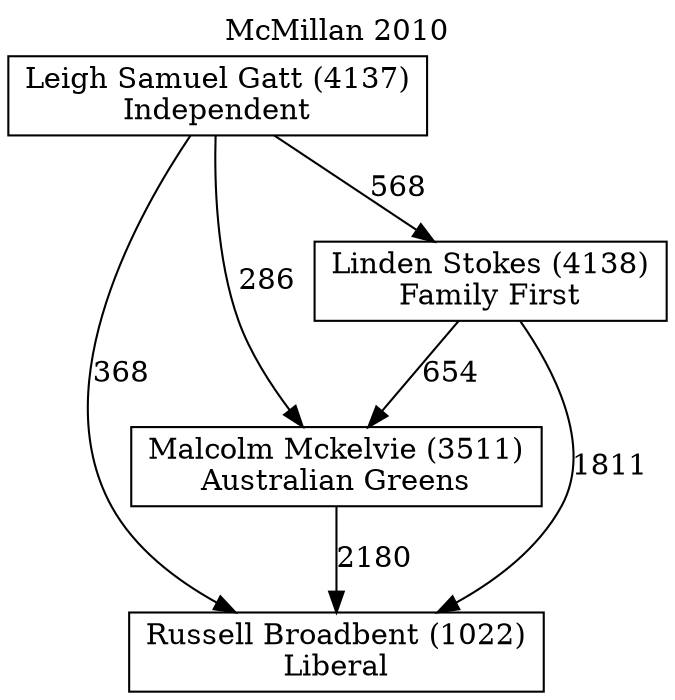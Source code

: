// House preference flow
digraph "Russell Broadbent (1022)_McMillan_2010" {
	graph [label="McMillan 2010" labelloc=t mclimit=10]
	node [shape=box]
	"Russell Broadbent (1022)" [label="Russell Broadbent (1022)
Liberal"]
	"Malcolm Mckelvie (3511)" [label="Malcolm Mckelvie (3511)
Australian Greens"]
	"Linden Stokes (4138)" [label="Linden Stokes (4138)
Family First"]
	"Leigh Samuel Gatt (4137)" [label="Leigh Samuel Gatt (4137)
Independent"]
	"Malcolm Mckelvie (3511)" -> "Russell Broadbent (1022)" [label=2180]
	"Linden Stokes (4138)" -> "Malcolm Mckelvie (3511)" [label=654]
	"Leigh Samuel Gatt (4137)" -> "Linden Stokes (4138)" [label=568]
	"Linden Stokes (4138)" -> "Russell Broadbent (1022)" [label=1811]
	"Leigh Samuel Gatt (4137)" -> "Russell Broadbent (1022)" [label=368]
	"Leigh Samuel Gatt (4137)" -> "Malcolm Mckelvie (3511)" [label=286]
}
